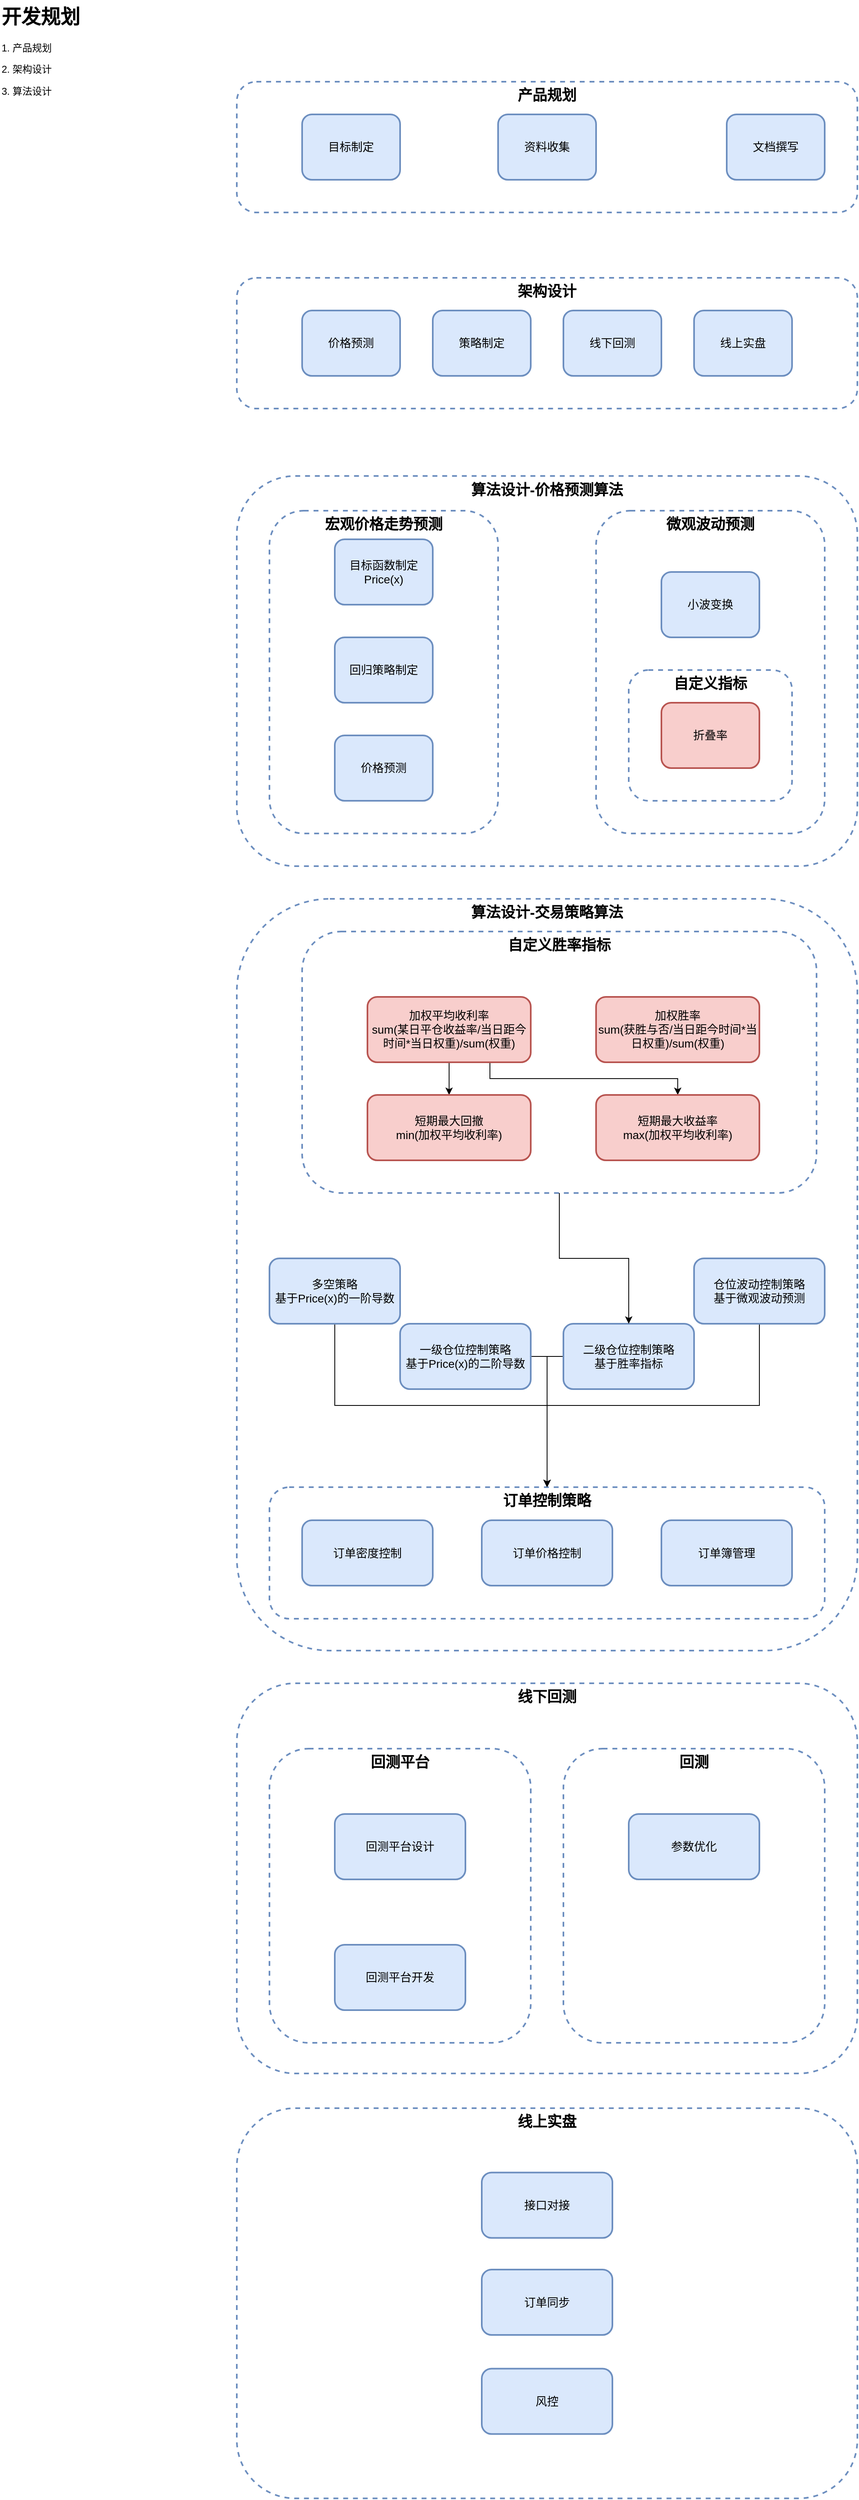 <mxfile version="25.0.2">
  <diagram name="第 1 页" id="lSXwwyKY9a4dZqknM7-H">
    <mxGraphModel dx="1744" dy="1036" grid="1" gridSize="10" guides="1" tooltips="1" connect="1" arrows="1" fold="1" page="1" pageScale="1" pageWidth="827" pageHeight="1169" math="0" shadow="0">
      <root>
        <mxCell id="0" />
        <mxCell id="1" parent="0" />
        <mxCell id="Qi-_XCWJ-lGAgsF__VU--1" value="&lt;h1 style=&quot;margin-top: 0px;&quot;&gt;开发规划&lt;/h1&gt;&lt;p&gt;1. 产品规划&lt;/p&gt;&lt;p&gt;2. 架构设计&lt;/p&gt;&lt;p&gt;3. 算法设计&lt;/p&gt;" style="text;html=1;whiteSpace=wrap;overflow=hidden;rounded=0;" parent="1" vertex="1">
          <mxGeometry x="30" y="20" width="240" height="430" as="geometry" />
        </mxCell>
        <mxCell id="Qi-_XCWJ-lGAgsF__VU--3" value="产品规划" style="rounded=1;whiteSpace=wrap;html=1;fillColor=none;strokeColor=#6c8ebf;fontSize=18;fontStyle=1;verticalAlign=top;dashed=1;strokeWidth=2;gradientColor=none;horizontal=1;" parent="1" vertex="1">
          <mxGeometry x="320" y="120" width="760" height="160" as="geometry" />
        </mxCell>
        <mxCell id="Qi-_XCWJ-lGAgsF__VU--5" value="目标制定" style="rounded=1;whiteSpace=wrap;html=1;fillColor=#dae8fc;strokeColor=#6c8ebf;fontSize=14;fontStyle=0;strokeWidth=2;" parent="1" vertex="1">
          <mxGeometry x="400" y="160" width="120" height="80" as="geometry" />
        </mxCell>
        <mxCell id="R08cAFkvNrLQfhkG5E_z-1" value="文档撰写" style="rounded=1;whiteSpace=wrap;html=1;fillColor=#dae8fc;strokeColor=#6c8ebf;fontSize=14;fontStyle=0;strokeWidth=2;" vertex="1" parent="1">
          <mxGeometry x="920" y="160" width="120" height="80" as="geometry" />
        </mxCell>
        <mxCell id="R08cAFkvNrLQfhkG5E_z-2" value="资料收集" style="rounded=1;whiteSpace=wrap;html=1;fillColor=#dae8fc;strokeColor=#6c8ebf;fontSize=14;fontStyle=0;strokeWidth=2;" vertex="1" parent="1">
          <mxGeometry x="640" y="160" width="120" height="80" as="geometry" />
        </mxCell>
        <mxCell id="R08cAFkvNrLQfhkG5E_z-3" value="架构设计" style="rounded=1;whiteSpace=wrap;html=1;fillColor=none;strokeColor=#6c8ebf;fontSize=18;fontStyle=1;verticalAlign=top;dashed=1;strokeWidth=2;gradientColor=none;horizontal=1;" vertex="1" parent="1">
          <mxGeometry x="320" y="360" width="760" height="160" as="geometry" />
        </mxCell>
        <mxCell id="R08cAFkvNrLQfhkG5E_z-4" value="价格预测" style="rounded=1;whiteSpace=wrap;html=1;fillColor=#dae8fc;strokeColor=#6c8ebf;fontSize=14;fontStyle=0;strokeWidth=2;" vertex="1" parent="1">
          <mxGeometry x="400" y="400" width="120" height="80" as="geometry" />
        </mxCell>
        <mxCell id="R08cAFkvNrLQfhkG5E_z-5" value="线下回测" style="rounded=1;whiteSpace=wrap;html=1;fillColor=#dae8fc;strokeColor=#6c8ebf;fontSize=14;fontStyle=0;strokeWidth=2;" vertex="1" parent="1">
          <mxGeometry x="720" y="400" width="120" height="80" as="geometry" />
        </mxCell>
        <mxCell id="R08cAFkvNrLQfhkG5E_z-6" value="策略制定" style="rounded=1;whiteSpace=wrap;html=1;fillColor=#dae8fc;strokeColor=#6c8ebf;fontSize=14;fontStyle=0;strokeWidth=2;" vertex="1" parent="1">
          <mxGeometry x="560" y="400" width="120" height="80" as="geometry" />
        </mxCell>
        <mxCell id="R08cAFkvNrLQfhkG5E_z-7" value="线上实盘" style="rounded=1;whiteSpace=wrap;html=1;fillColor=#dae8fc;strokeColor=#6c8ebf;fontSize=14;fontStyle=0;strokeWidth=2;" vertex="1" parent="1">
          <mxGeometry x="880" y="400" width="120" height="80" as="geometry" />
        </mxCell>
        <mxCell id="R08cAFkvNrLQfhkG5E_z-8" value="算法设计-价格预测算法" style="rounded=1;whiteSpace=wrap;html=1;fillColor=none;strokeColor=#6c8ebf;fontSize=18;fontStyle=1;verticalAlign=top;dashed=1;strokeWidth=2;gradientColor=none;horizontal=1;" vertex="1" parent="1">
          <mxGeometry x="320" y="602.5" width="760" height="477.5" as="geometry" />
        </mxCell>
        <mxCell id="R08cAFkvNrLQfhkG5E_z-12" value="算法设计-交易策略算法" style="rounded=1;whiteSpace=wrap;html=1;fillColor=none;strokeColor=#6c8ebf;fontSize=18;fontStyle=1;verticalAlign=top;dashed=1;strokeWidth=2;gradientColor=none;horizontal=1;" vertex="1" parent="1">
          <mxGeometry x="320" y="1120" width="760" height="920" as="geometry" />
        </mxCell>
        <mxCell id="R08cAFkvNrLQfhkG5E_z-30" style="edgeStyle=orthogonalEdgeStyle;rounded=0;orthogonalLoop=1;jettySize=auto;html=1;exitX=0.5;exitY=1;exitDx=0;exitDy=0;" edge="1" parent="1" source="R08cAFkvNrLQfhkG5E_z-13" target="R08cAFkvNrLQfhkG5E_z-26">
          <mxGeometry relative="1" as="geometry" />
        </mxCell>
        <mxCell id="R08cAFkvNrLQfhkG5E_z-13" value="多空策略&lt;div&gt;基于Price(x)的一阶导数&lt;/div&gt;" style="rounded=1;whiteSpace=wrap;html=1;fillColor=#dae8fc;strokeColor=#6c8ebf;fontSize=14;fontStyle=0;strokeWidth=2;" vertex="1" parent="1">
          <mxGeometry x="360" y="1560" width="160" height="80" as="geometry" />
        </mxCell>
        <mxCell id="R08cAFkvNrLQfhkG5E_z-32" style="edgeStyle=orthogonalEdgeStyle;rounded=0;orthogonalLoop=1;jettySize=auto;html=1;entryX=0.5;entryY=0;entryDx=0;entryDy=0;" edge="1" parent="1" source="R08cAFkvNrLQfhkG5E_z-14" target="R08cAFkvNrLQfhkG5E_z-26">
          <mxGeometry relative="1" as="geometry">
            <mxPoint x="710" y="1490" as="targetPoint" />
          </mxGeometry>
        </mxCell>
        <mxCell id="R08cAFkvNrLQfhkG5E_z-14" value="仓位波动控制策略&lt;div&gt;基于微观波动预测&lt;/div&gt;" style="rounded=1;whiteSpace=wrap;html=1;fillColor=#dae8fc;strokeColor=#6c8ebf;fontSize=14;fontStyle=0;strokeWidth=2;" vertex="1" parent="1">
          <mxGeometry x="880" y="1560" width="160" height="80" as="geometry" />
        </mxCell>
        <mxCell id="R08cAFkvNrLQfhkG5E_z-31" style="edgeStyle=orthogonalEdgeStyle;rounded=0;orthogonalLoop=1;jettySize=auto;html=1;exitX=1;exitY=0.5;exitDx=0;exitDy=0;" edge="1" parent="1" source="R08cAFkvNrLQfhkG5E_z-15" target="R08cAFkvNrLQfhkG5E_z-26">
          <mxGeometry relative="1" as="geometry" />
        </mxCell>
        <mxCell id="R08cAFkvNrLQfhkG5E_z-15" value="一级仓位控制策略&lt;div&gt;基于Price(x)的二阶导数&lt;br&gt;&lt;/div&gt;" style="rounded=1;whiteSpace=wrap;html=1;fillColor=#dae8fc;strokeColor=#6c8ebf;fontSize=14;fontStyle=0;strokeWidth=2;" vertex="1" parent="1">
          <mxGeometry x="520" y="1640" width="160" height="80" as="geometry" />
        </mxCell>
        <mxCell id="R08cAFkvNrLQfhkG5E_z-16" value="宏观价格走势预测" style="rounded=1;whiteSpace=wrap;html=1;fillColor=none;strokeColor=#6c8ebf;fontSize=18;fontStyle=1;verticalAlign=top;dashed=1;strokeWidth=2;gradientColor=none;horizontal=1;" vertex="1" parent="1">
          <mxGeometry x="360" y="645" width="280" height="395" as="geometry" />
        </mxCell>
        <mxCell id="R08cAFkvNrLQfhkG5E_z-9" value="目标函数制定&lt;div&gt;Price(x)&lt;/div&gt;" style="rounded=1;whiteSpace=wrap;html=1;fillColor=#dae8fc;strokeColor=#6c8ebf;fontSize=14;fontStyle=0;strokeWidth=2;" vertex="1" parent="1">
          <mxGeometry x="440" y="680" width="120" height="80" as="geometry" />
        </mxCell>
        <mxCell id="R08cAFkvNrLQfhkG5E_z-10" value="价格预测" style="rounded=1;whiteSpace=wrap;html=1;fillColor=#dae8fc;strokeColor=#6c8ebf;fontSize=14;fontStyle=0;strokeWidth=2;" vertex="1" parent="1">
          <mxGeometry x="440" y="920" width="120" height="80" as="geometry" />
        </mxCell>
        <mxCell id="R08cAFkvNrLQfhkG5E_z-11" value="回归策略制定" style="rounded=1;whiteSpace=wrap;html=1;fillColor=#dae8fc;strokeColor=#6c8ebf;fontSize=14;fontStyle=0;strokeWidth=2;" vertex="1" parent="1">
          <mxGeometry x="440" y="800" width="120" height="80" as="geometry" />
        </mxCell>
        <mxCell id="R08cAFkvNrLQfhkG5E_z-17" value="微观波动预测" style="rounded=1;whiteSpace=wrap;html=1;fillColor=none;strokeColor=#6c8ebf;fontSize=18;fontStyle=1;verticalAlign=top;dashed=1;strokeWidth=2;gradientColor=none;horizontal=1;" vertex="1" parent="1">
          <mxGeometry x="760" y="645" width="280" height="395" as="geometry" />
        </mxCell>
        <mxCell id="R08cAFkvNrLQfhkG5E_z-18" value="小波变换" style="rounded=1;whiteSpace=wrap;html=1;fillColor=#dae8fc;strokeColor=#6c8ebf;fontSize=14;fontStyle=0;strokeWidth=2;" vertex="1" parent="1">
          <mxGeometry x="840" y="720" width="120" height="80" as="geometry" />
        </mxCell>
        <mxCell id="R08cAFkvNrLQfhkG5E_z-20" value="自定义指标" style="rounded=1;whiteSpace=wrap;html=1;fillColor=none;strokeColor=#6c8ebf;fontSize=18;fontStyle=1;verticalAlign=top;dashed=1;strokeWidth=2;gradientColor=none;horizontal=1;" vertex="1" parent="1">
          <mxGeometry x="800" y="840" width="200" height="160" as="geometry" />
        </mxCell>
        <mxCell id="R08cAFkvNrLQfhkG5E_z-21" value="折叠率" style="rounded=1;whiteSpace=wrap;html=1;fillColor=#f8cecc;strokeColor=#b85450;fontSize=14;fontStyle=0;strokeWidth=2;" vertex="1" parent="1">
          <mxGeometry x="840" y="880" width="120" height="80" as="geometry" />
        </mxCell>
        <mxCell id="R08cAFkvNrLQfhkG5E_z-26" value="订单控制策略" style="rounded=1;whiteSpace=wrap;html=1;fillColor=none;strokeColor=#6c8ebf;fontSize=18;fontStyle=1;verticalAlign=top;dashed=1;strokeWidth=2;gradientColor=none;horizontal=1;" vertex="1" parent="1">
          <mxGeometry x="360" y="1840" width="680" height="161" as="geometry" />
        </mxCell>
        <mxCell id="R08cAFkvNrLQfhkG5E_z-27" value="订单密度控制" style="rounded=1;whiteSpace=wrap;html=1;fillColor=#dae8fc;strokeColor=#6c8ebf;fontSize=14;fontStyle=0;strokeWidth=2;" vertex="1" parent="1">
          <mxGeometry x="400" y="1880.5" width="160" height="80" as="geometry" />
        </mxCell>
        <mxCell id="R08cAFkvNrLQfhkG5E_z-28" value="订单价格控制" style="rounded=1;whiteSpace=wrap;html=1;fillColor=#dae8fc;strokeColor=#6c8ebf;fontSize=14;fontStyle=0;strokeWidth=2;" vertex="1" parent="1">
          <mxGeometry x="620" y="1880.5" width="160" height="80" as="geometry" />
        </mxCell>
        <mxCell id="R08cAFkvNrLQfhkG5E_z-29" value="订单簿管理" style="rounded=1;whiteSpace=wrap;html=1;fillColor=#dae8fc;strokeColor=#6c8ebf;fontSize=14;fontStyle=0;strokeWidth=2;" vertex="1" parent="1">
          <mxGeometry x="840" y="1880.5" width="160" height="80" as="geometry" />
        </mxCell>
        <mxCell id="R08cAFkvNrLQfhkG5E_z-34" style="edgeStyle=orthogonalEdgeStyle;rounded=0;orthogonalLoop=1;jettySize=auto;html=1;entryX=0.5;entryY=0;entryDx=0;entryDy=0;exitX=0;exitY=0.5;exitDx=0;exitDy=0;" edge="1" parent="1" source="R08cAFkvNrLQfhkG5E_z-33" target="R08cAFkvNrLQfhkG5E_z-26">
          <mxGeometry relative="1" as="geometry" />
        </mxCell>
        <mxCell id="R08cAFkvNrLQfhkG5E_z-33" value="二级仓位控制策略&lt;div&gt;基于胜率指标&lt;br&gt;&lt;/div&gt;" style="rounded=1;whiteSpace=wrap;html=1;fillColor=#dae8fc;strokeColor=#6c8ebf;fontSize=14;fontStyle=0;strokeWidth=2;" vertex="1" parent="1">
          <mxGeometry x="720" y="1640" width="160" height="80" as="geometry" />
        </mxCell>
        <mxCell id="R08cAFkvNrLQfhkG5E_z-36" style="edgeStyle=orthogonalEdgeStyle;rounded=0;orthogonalLoop=1;jettySize=auto;html=1;" edge="1" parent="1" source="R08cAFkvNrLQfhkG5E_z-35" target="R08cAFkvNrLQfhkG5E_z-33">
          <mxGeometry relative="1" as="geometry" />
        </mxCell>
        <mxCell id="R08cAFkvNrLQfhkG5E_z-35" value="自定义胜率指标" style="rounded=1;whiteSpace=wrap;html=1;fillColor=none;strokeColor=#6c8ebf;fontSize=18;fontStyle=1;verticalAlign=top;dashed=1;strokeWidth=2;gradientColor=none;horizontal=1;" vertex="1" parent="1">
          <mxGeometry x="400" y="1160" width="630" height="320" as="geometry" />
        </mxCell>
        <mxCell id="R08cAFkvNrLQfhkG5E_z-39" style="edgeStyle=orthogonalEdgeStyle;rounded=0;orthogonalLoop=1;jettySize=auto;html=1;exitX=0.5;exitY=1;exitDx=0;exitDy=0;" edge="1" parent="1" source="R08cAFkvNrLQfhkG5E_z-22" target="R08cAFkvNrLQfhkG5E_z-37">
          <mxGeometry relative="1" as="geometry" />
        </mxCell>
        <mxCell id="R08cAFkvNrLQfhkG5E_z-40" style="edgeStyle=orthogonalEdgeStyle;rounded=0;orthogonalLoop=1;jettySize=auto;html=1;exitX=0.75;exitY=1;exitDx=0;exitDy=0;" edge="1" parent="1" source="R08cAFkvNrLQfhkG5E_z-22" target="R08cAFkvNrLQfhkG5E_z-38">
          <mxGeometry relative="1" as="geometry" />
        </mxCell>
        <mxCell id="R08cAFkvNrLQfhkG5E_z-22" value="加权平均收利率&lt;div&gt;sum(某日平仓收益率/当日距今时间&lt;span style=&quot;background-color: initial;&quot;&gt;*当日权重&lt;/span&gt;&lt;span style=&quot;background-color: initial;&quot;&gt;)/sum(权重)&lt;/span&gt;&lt;/div&gt;" style="rounded=1;whiteSpace=wrap;html=1;fillColor=#f8cecc;strokeColor=#b85450;fontSize=14;fontStyle=0;strokeWidth=2;" vertex="1" parent="1">
          <mxGeometry x="480" y="1240" width="200" height="80" as="geometry" />
        </mxCell>
        <mxCell id="R08cAFkvNrLQfhkG5E_z-24" value="加权胜率&lt;div&gt;sum(获胜与否/当日距今时间&lt;span style=&quot;background-color: initial;&quot;&gt;*当日权重&lt;/span&gt;&lt;span style=&quot;background-color: initial;&quot;&gt;)&lt;/span&gt;&lt;span style=&quot;background-color: initial;&quot;&gt;/sum(权重)&lt;/span&gt;&lt;/div&gt;" style="rounded=1;whiteSpace=wrap;html=1;fillColor=#f8cecc;strokeColor=#b85450;fontSize=14;fontStyle=0;strokeWidth=2;" vertex="1" parent="1">
          <mxGeometry x="760" y="1240" width="200" height="80" as="geometry" />
        </mxCell>
        <mxCell id="R08cAFkvNrLQfhkG5E_z-37" value="短期最大回撤&lt;div&gt;min(&lt;span style=&quot;background-color: initial;&quot;&gt;加权平均收利率)&lt;/span&gt;&lt;/div&gt;" style="rounded=1;whiteSpace=wrap;html=1;fillColor=#f8cecc;strokeColor=#b85450;fontSize=14;fontStyle=0;strokeWidth=2;" vertex="1" parent="1">
          <mxGeometry x="480" y="1360" width="200" height="80" as="geometry" />
        </mxCell>
        <mxCell id="R08cAFkvNrLQfhkG5E_z-38" value="短期最大收益率&lt;div&gt;max(&lt;span style=&quot;background-color: initial;&quot;&gt;加权平均收利率)&lt;/span&gt;&lt;/div&gt;" style="rounded=1;whiteSpace=wrap;html=1;fillColor=#f8cecc;strokeColor=#b85450;fontSize=14;fontStyle=0;strokeWidth=2;" vertex="1" parent="1">
          <mxGeometry x="760" y="1360" width="200" height="80" as="geometry" />
        </mxCell>
        <mxCell id="R08cAFkvNrLQfhkG5E_z-41" value="线下回测" style="rounded=1;whiteSpace=wrap;html=1;fillColor=none;strokeColor=#6c8ebf;fontSize=18;fontStyle=1;verticalAlign=top;dashed=1;strokeWidth=2;gradientColor=none;horizontal=1;" vertex="1" parent="1">
          <mxGeometry x="320" y="2080" width="760" height="477.5" as="geometry" />
        </mxCell>
        <mxCell id="R08cAFkvNrLQfhkG5E_z-45" value="回测平台" style="rounded=1;whiteSpace=wrap;html=1;fillColor=none;strokeColor=#6c8ebf;fontSize=18;fontStyle=1;verticalAlign=top;dashed=1;strokeWidth=2;gradientColor=none;horizontal=1;" vertex="1" parent="1">
          <mxGeometry x="360" y="2160" width="320" height="360" as="geometry" />
        </mxCell>
        <mxCell id="R08cAFkvNrLQfhkG5E_z-46" value="回测平台设计" style="rounded=1;whiteSpace=wrap;html=1;fillColor=#dae8fc;strokeColor=#6c8ebf;fontSize=14;fontStyle=0;strokeWidth=2;" vertex="1" parent="1">
          <mxGeometry x="440" y="2240" width="160" height="80" as="geometry" />
        </mxCell>
        <mxCell id="R08cAFkvNrLQfhkG5E_z-47" value="回测平台开发" style="rounded=1;whiteSpace=wrap;html=1;fillColor=#dae8fc;strokeColor=#6c8ebf;fontSize=14;fontStyle=0;strokeWidth=2;" vertex="1" parent="1">
          <mxGeometry x="440" y="2400" width="160" height="80" as="geometry" />
        </mxCell>
        <mxCell id="R08cAFkvNrLQfhkG5E_z-48" value="回测" style="rounded=1;whiteSpace=wrap;html=1;fillColor=none;strokeColor=#6c8ebf;fontSize=18;fontStyle=1;verticalAlign=top;dashed=1;strokeWidth=2;gradientColor=none;horizontal=1;" vertex="1" parent="1">
          <mxGeometry x="720" y="2160" width="320" height="360" as="geometry" />
        </mxCell>
        <mxCell id="R08cAFkvNrLQfhkG5E_z-49" value="参数优化" style="rounded=1;whiteSpace=wrap;html=1;fillColor=#dae8fc;strokeColor=#6c8ebf;fontSize=14;fontStyle=0;strokeWidth=2;" vertex="1" parent="1">
          <mxGeometry x="800" y="2240" width="160" height="80" as="geometry" />
        </mxCell>
        <mxCell id="R08cAFkvNrLQfhkG5E_z-50" value="线上实盘" style="rounded=1;whiteSpace=wrap;html=1;fillColor=none;strokeColor=#6c8ebf;fontSize=18;fontStyle=1;verticalAlign=top;dashed=1;strokeWidth=2;gradientColor=none;horizontal=1;" vertex="1" parent="1">
          <mxGeometry x="320" y="2600" width="760" height="477.5" as="geometry" />
        </mxCell>
        <mxCell id="R08cAFkvNrLQfhkG5E_z-51" value="接口对接" style="rounded=1;whiteSpace=wrap;html=1;fillColor=#dae8fc;strokeColor=#6c8ebf;fontSize=14;fontStyle=0;strokeWidth=2;" vertex="1" parent="1">
          <mxGeometry x="620" y="2678.75" width="160" height="80" as="geometry" />
        </mxCell>
        <mxCell id="R08cAFkvNrLQfhkG5E_z-52" value="订单同步" style="rounded=1;whiteSpace=wrap;html=1;fillColor=#dae8fc;strokeColor=#6c8ebf;fontSize=14;fontStyle=0;strokeWidth=2;" vertex="1" parent="1">
          <mxGeometry x="620" y="2797.5" width="160" height="80" as="geometry" />
        </mxCell>
        <mxCell id="R08cAFkvNrLQfhkG5E_z-53" value="风控" style="rounded=1;whiteSpace=wrap;html=1;fillColor=#dae8fc;strokeColor=#6c8ebf;fontSize=14;fontStyle=0;strokeWidth=2;" vertex="1" parent="1">
          <mxGeometry x="620" y="2918.75" width="160" height="80" as="geometry" />
        </mxCell>
      </root>
    </mxGraphModel>
  </diagram>
</mxfile>
